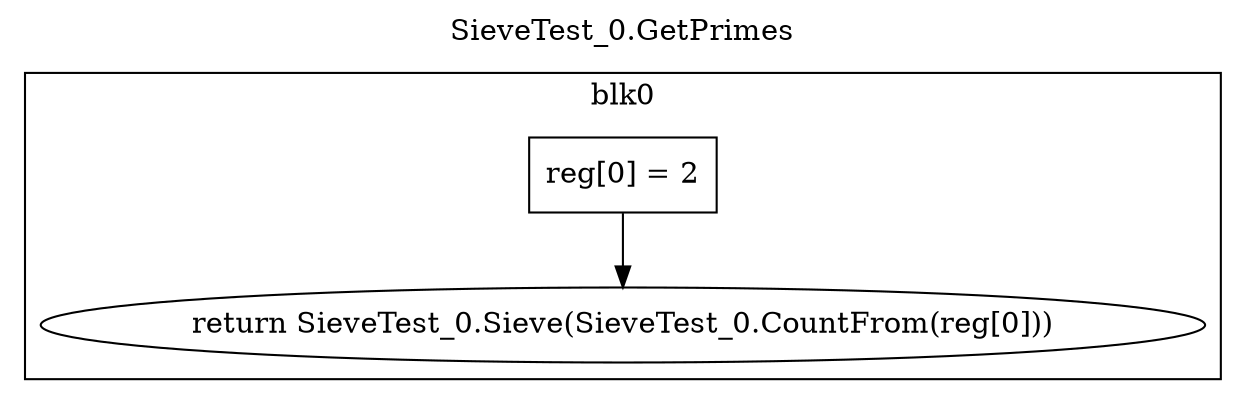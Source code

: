 digraph {
  rankdir=TB;
  b0_l0 -> b0_ret
  b0_l0 [label="reg[0] = 2\n", shape=box]
  b0_ret [label="return SieveTest_0.Sieve(SieveTest_0.CountFrom(reg[0]))"]
  subgraph cluster_b0 {
    label = "blk0";
    b0_l0;
    b0_ret;
  }
  labelloc="t"
  label="SieveTest_0.GetPrimes"
}